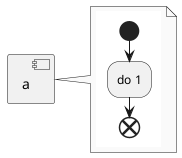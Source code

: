 {
  "sha1": "pbb8n0epg0a4j8uzou6o77zngs9sr3w",
  "insertion": {
    "when": "2024-06-04T17:28:40.941Z",
    "url": "https://forum.plantuml.net/9705/skinparam-monochrome-does-inherited-within-embedded-diagram",
    "user": "plantuml@gmail.com"
  }
}
@startuml
skinparam monochrome true

component a as "a" {
}

note right of a
{{
start
:do 1;
end
}}
end note
@enduml
